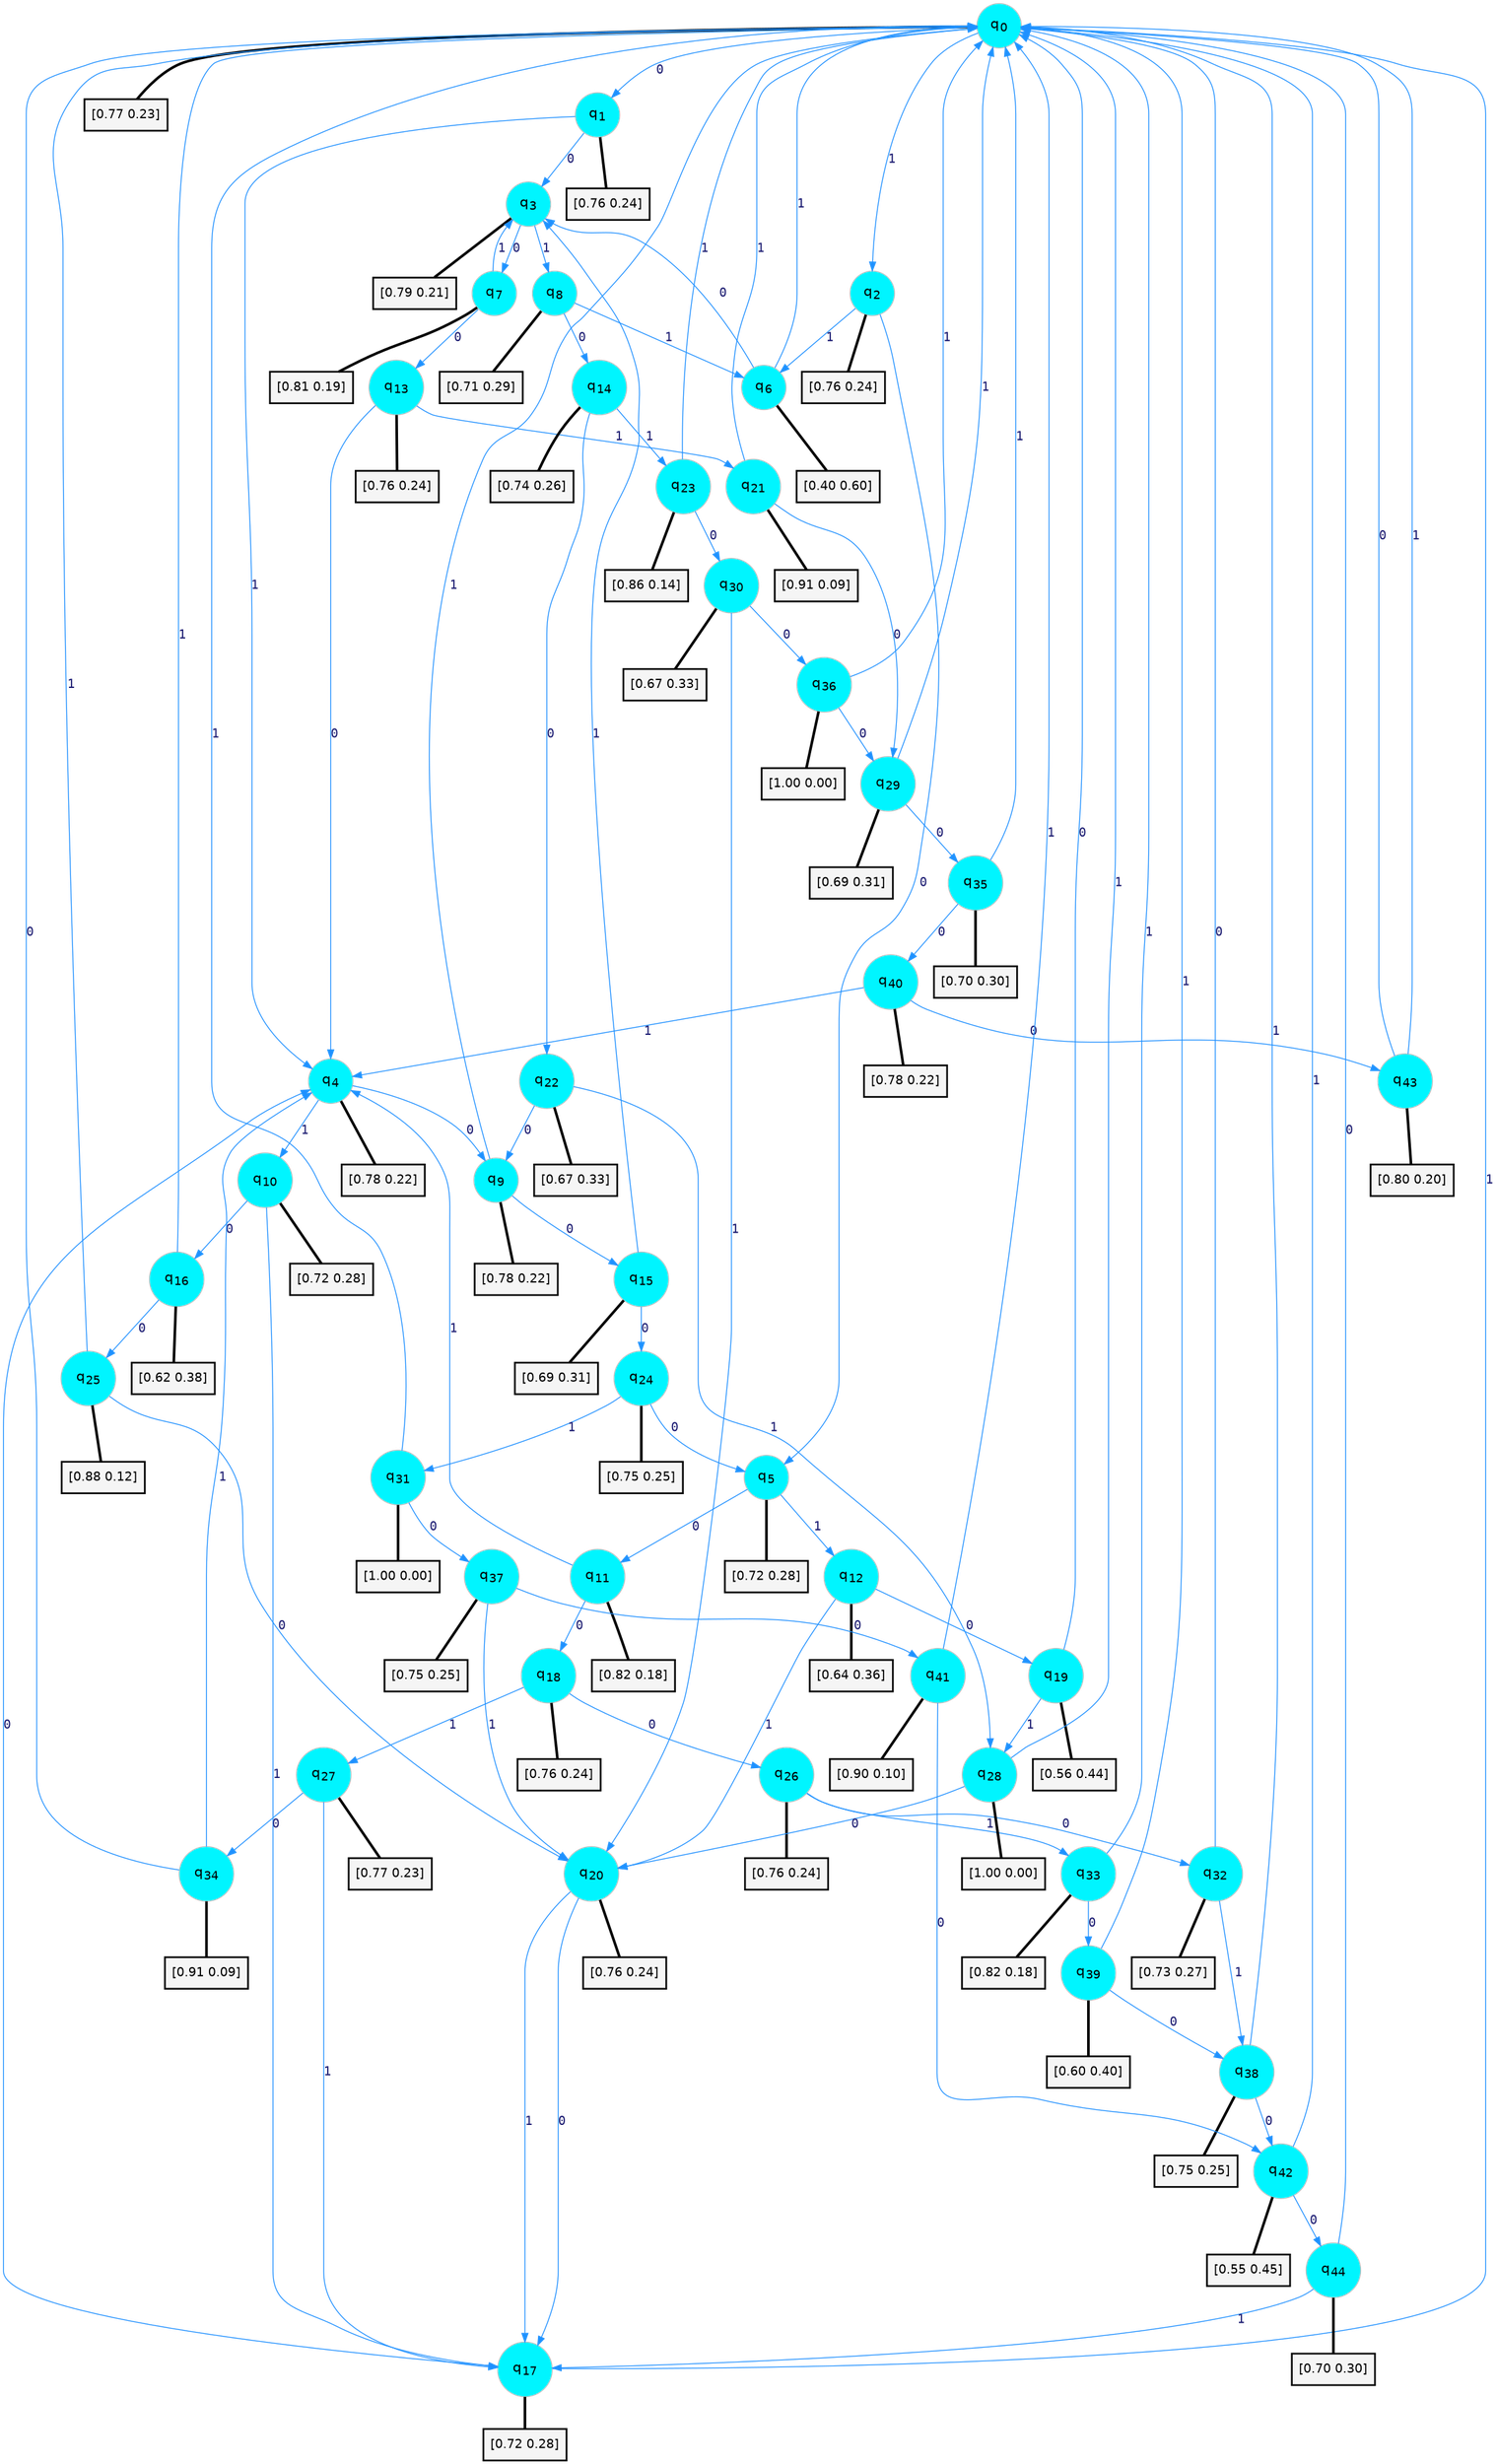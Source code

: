 digraph G {
graph [
bgcolor=transparent, dpi=300, rankdir=TD, size="40,25"];
node [
color=gray, fillcolor=turquoise1, fontcolor=black, fontname=Helvetica, fontsize=16, fontweight=bold, shape=circle, style=filled];
edge [
arrowsize=1, color=dodgerblue1, fontcolor=midnightblue, fontname=courier, fontweight=bold, penwidth=1, style=solid, weight=20];
0[label=<q<SUB>0</SUB>>];
1[label=<q<SUB>1</SUB>>];
2[label=<q<SUB>2</SUB>>];
3[label=<q<SUB>3</SUB>>];
4[label=<q<SUB>4</SUB>>];
5[label=<q<SUB>5</SUB>>];
6[label=<q<SUB>6</SUB>>];
7[label=<q<SUB>7</SUB>>];
8[label=<q<SUB>8</SUB>>];
9[label=<q<SUB>9</SUB>>];
10[label=<q<SUB>10</SUB>>];
11[label=<q<SUB>11</SUB>>];
12[label=<q<SUB>12</SUB>>];
13[label=<q<SUB>13</SUB>>];
14[label=<q<SUB>14</SUB>>];
15[label=<q<SUB>15</SUB>>];
16[label=<q<SUB>16</SUB>>];
17[label=<q<SUB>17</SUB>>];
18[label=<q<SUB>18</SUB>>];
19[label=<q<SUB>19</SUB>>];
20[label=<q<SUB>20</SUB>>];
21[label=<q<SUB>21</SUB>>];
22[label=<q<SUB>22</SUB>>];
23[label=<q<SUB>23</SUB>>];
24[label=<q<SUB>24</SUB>>];
25[label=<q<SUB>25</SUB>>];
26[label=<q<SUB>26</SUB>>];
27[label=<q<SUB>27</SUB>>];
28[label=<q<SUB>28</SUB>>];
29[label=<q<SUB>29</SUB>>];
30[label=<q<SUB>30</SUB>>];
31[label=<q<SUB>31</SUB>>];
32[label=<q<SUB>32</SUB>>];
33[label=<q<SUB>33</SUB>>];
34[label=<q<SUB>34</SUB>>];
35[label=<q<SUB>35</SUB>>];
36[label=<q<SUB>36</SUB>>];
37[label=<q<SUB>37</SUB>>];
38[label=<q<SUB>38</SUB>>];
39[label=<q<SUB>39</SUB>>];
40[label=<q<SUB>40</SUB>>];
41[label=<q<SUB>41</SUB>>];
42[label=<q<SUB>42</SUB>>];
43[label=<q<SUB>43</SUB>>];
44[label=<q<SUB>44</SUB>>];
45[label="[0.77 0.23]", shape=box,fontcolor=black, fontname=Helvetica, fontsize=14, penwidth=2, fillcolor=whitesmoke,color=black];
46[label="[0.76 0.24]", shape=box,fontcolor=black, fontname=Helvetica, fontsize=14, penwidth=2, fillcolor=whitesmoke,color=black];
47[label="[0.76 0.24]", shape=box,fontcolor=black, fontname=Helvetica, fontsize=14, penwidth=2, fillcolor=whitesmoke,color=black];
48[label="[0.79 0.21]", shape=box,fontcolor=black, fontname=Helvetica, fontsize=14, penwidth=2, fillcolor=whitesmoke,color=black];
49[label="[0.78 0.22]", shape=box,fontcolor=black, fontname=Helvetica, fontsize=14, penwidth=2, fillcolor=whitesmoke,color=black];
50[label="[0.72 0.28]", shape=box,fontcolor=black, fontname=Helvetica, fontsize=14, penwidth=2, fillcolor=whitesmoke,color=black];
51[label="[0.40 0.60]", shape=box,fontcolor=black, fontname=Helvetica, fontsize=14, penwidth=2, fillcolor=whitesmoke,color=black];
52[label="[0.81 0.19]", shape=box,fontcolor=black, fontname=Helvetica, fontsize=14, penwidth=2, fillcolor=whitesmoke,color=black];
53[label="[0.71 0.29]", shape=box,fontcolor=black, fontname=Helvetica, fontsize=14, penwidth=2, fillcolor=whitesmoke,color=black];
54[label="[0.78 0.22]", shape=box,fontcolor=black, fontname=Helvetica, fontsize=14, penwidth=2, fillcolor=whitesmoke,color=black];
55[label="[0.72 0.28]", shape=box,fontcolor=black, fontname=Helvetica, fontsize=14, penwidth=2, fillcolor=whitesmoke,color=black];
56[label="[0.82 0.18]", shape=box,fontcolor=black, fontname=Helvetica, fontsize=14, penwidth=2, fillcolor=whitesmoke,color=black];
57[label="[0.64 0.36]", shape=box,fontcolor=black, fontname=Helvetica, fontsize=14, penwidth=2, fillcolor=whitesmoke,color=black];
58[label="[0.76 0.24]", shape=box,fontcolor=black, fontname=Helvetica, fontsize=14, penwidth=2, fillcolor=whitesmoke,color=black];
59[label="[0.74 0.26]", shape=box,fontcolor=black, fontname=Helvetica, fontsize=14, penwidth=2, fillcolor=whitesmoke,color=black];
60[label="[0.69 0.31]", shape=box,fontcolor=black, fontname=Helvetica, fontsize=14, penwidth=2, fillcolor=whitesmoke,color=black];
61[label="[0.62 0.38]", shape=box,fontcolor=black, fontname=Helvetica, fontsize=14, penwidth=2, fillcolor=whitesmoke,color=black];
62[label="[0.72 0.28]", shape=box,fontcolor=black, fontname=Helvetica, fontsize=14, penwidth=2, fillcolor=whitesmoke,color=black];
63[label="[0.76 0.24]", shape=box,fontcolor=black, fontname=Helvetica, fontsize=14, penwidth=2, fillcolor=whitesmoke,color=black];
64[label="[0.56 0.44]", shape=box,fontcolor=black, fontname=Helvetica, fontsize=14, penwidth=2, fillcolor=whitesmoke,color=black];
65[label="[0.76 0.24]", shape=box,fontcolor=black, fontname=Helvetica, fontsize=14, penwidth=2, fillcolor=whitesmoke,color=black];
66[label="[0.91 0.09]", shape=box,fontcolor=black, fontname=Helvetica, fontsize=14, penwidth=2, fillcolor=whitesmoke,color=black];
67[label="[0.67 0.33]", shape=box,fontcolor=black, fontname=Helvetica, fontsize=14, penwidth=2, fillcolor=whitesmoke,color=black];
68[label="[0.86 0.14]", shape=box,fontcolor=black, fontname=Helvetica, fontsize=14, penwidth=2, fillcolor=whitesmoke,color=black];
69[label="[0.75 0.25]", shape=box,fontcolor=black, fontname=Helvetica, fontsize=14, penwidth=2, fillcolor=whitesmoke,color=black];
70[label="[0.88 0.12]", shape=box,fontcolor=black, fontname=Helvetica, fontsize=14, penwidth=2, fillcolor=whitesmoke,color=black];
71[label="[0.76 0.24]", shape=box,fontcolor=black, fontname=Helvetica, fontsize=14, penwidth=2, fillcolor=whitesmoke,color=black];
72[label="[0.77 0.23]", shape=box,fontcolor=black, fontname=Helvetica, fontsize=14, penwidth=2, fillcolor=whitesmoke,color=black];
73[label="[1.00 0.00]", shape=box,fontcolor=black, fontname=Helvetica, fontsize=14, penwidth=2, fillcolor=whitesmoke,color=black];
74[label="[0.69 0.31]", shape=box,fontcolor=black, fontname=Helvetica, fontsize=14, penwidth=2, fillcolor=whitesmoke,color=black];
75[label="[0.67 0.33]", shape=box,fontcolor=black, fontname=Helvetica, fontsize=14, penwidth=2, fillcolor=whitesmoke,color=black];
76[label="[1.00 0.00]", shape=box,fontcolor=black, fontname=Helvetica, fontsize=14, penwidth=2, fillcolor=whitesmoke,color=black];
77[label="[0.73 0.27]", shape=box,fontcolor=black, fontname=Helvetica, fontsize=14, penwidth=2, fillcolor=whitesmoke,color=black];
78[label="[0.82 0.18]", shape=box,fontcolor=black, fontname=Helvetica, fontsize=14, penwidth=2, fillcolor=whitesmoke,color=black];
79[label="[0.91 0.09]", shape=box,fontcolor=black, fontname=Helvetica, fontsize=14, penwidth=2, fillcolor=whitesmoke,color=black];
80[label="[0.70 0.30]", shape=box,fontcolor=black, fontname=Helvetica, fontsize=14, penwidth=2, fillcolor=whitesmoke,color=black];
81[label="[1.00 0.00]", shape=box,fontcolor=black, fontname=Helvetica, fontsize=14, penwidth=2, fillcolor=whitesmoke,color=black];
82[label="[0.75 0.25]", shape=box,fontcolor=black, fontname=Helvetica, fontsize=14, penwidth=2, fillcolor=whitesmoke,color=black];
83[label="[0.75 0.25]", shape=box,fontcolor=black, fontname=Helvetica, fontsize=14, penwidth=2, fillcolor=whitesmoke,color=black];
84[label="[0.60 0.40]", shape=box,fontcolor=black, fontname=Helvetica, fontsize=14, penwidth=2, fillcolor=whitesmoke,color=black];
85[label="[0.78 0.22]", shape=box,fontcolor=black, fontname=Helvetica, fontsize=14, penwidth=2, fillcolor=whitesmoke,color=black];
86[label="[0.90 0.10]", shape=box,fontcolor=black, fontname=Helvetica, fontsize=14, penwidth=2, fillcolor=whitesmoke,color=black];
87[label="[0.55 0.45]", shape=box,fontcolor=black, fontname=Helvetica, fontsize=14, penwidth=2, fillcolor=whitesmoke,color=black];
88[label="[0.80 0.20]", shape=box,fontcolor=black, fontname=Helvetica, fontsize=14, penwidth=2, fillcolor=whitesmoke,color=black];
89[label="[0.70 0.30]", shape=box,fontcolor=black, fontname=Helvetica, fontsize=14, penwidth=2, fillcolor=whitesmoke,color=black];
0->1 [label=0];
0->2 [label=1];
0->45 [arrowhead=none, penwidth=3,color=black];
1->3 [label=0];
1->4 [label=1];
1->46 [arrowhead=none, penwidth=3,color=black];
2->5 [label=0];
2->6 [label=1];
2->47 [arrowhead=none, penwidth=3,color=black];
3->7 [label=0];
3->8 [label=1];
3->48 [arrowhead=none, penwidth=3,color=black];
4->9 [label=0];
4->10 [label=1];
4->49 [arrowhead=none, penwidth=3,color=black];
5->11 [label=0];
5->12 [label=1];
5->50 [arrowhead=none, penwidth=3,color=black];
6->3 [label=0];
6->0 [label=1];
6->51 [arrowhead=none, penwidth=3,color=black];
7->13 [label=0];
7->3 [label=1];
7->52 [arrowhead=none, penwidth=3,color=black];
8->14 [label=0];
8->6 [label=1];
8->53 [arrowhead=none, penwidth=3,color=black];
9->15 [label=0];
9->0 [label=1];
9->54 [arrowhead=none, penwidth=3,color=black];
10->16 [label=0];
10->17 [label=1];
10->55 [arrowhead=none, penwidth=3,color=black];
11->18 [label=0];
11->4 [label=1];
11->56 [arrowhead=none, penwidth=3,color=black];
12->19 [label=0];
12->20 [label=1];
12->57 [arrowhead=none, penwidth=3,color=black];
13->4 [label=0];
13->21 [label=1];
13->58 [arrowhead=none, penwidth=3,color=black];
14->22 [label=0];
14->23 [label=1];
14->59 [arrowhead=none, penwidth=3,color=black];
15->24 [label=0];
15->3 [label=1];
15->60 [arrowhead=none, penwidth=3,color=black];
16->25 [label=0];
16->0 [label=1];
16->61 [arrowhead=none, penwidth=3,color=black];
17->4 [label=0];
17->0 [label=1];
17->62 [arrowhead=none, penwidth=3,color=black];
18->26 [label=0];
18->27 [label=1];
18->63 [arrowhead=none, penwidth=3,color=black];
19->0 [label=0];
19->28 [label=1];
19->64 [arrowhead=none, penwidth=3,color=black];
20->17 [label=0];
20->17 [label=1];
20->65 [arrowhead=none, penwidth=3,color=black];
21->29 [label=0];
21->0 [label=1];
21->66 [arrowhead=none, penwidth=3,color=black];
22->9 [label=0];
22->28 [label=1];
22->67 [arrowhead=none, penwidth=3,color=black];
23->30 [label=0];
23->0 [label=1];
23->68 [arrowhead=none, penwidth=3,color=black];
24->5 [label=0];
24->31 [label=1];
24->69 [arrowhead=none, penwidth=3,color=black];
25->20 [label=0];
25->0 [label=1];
25->70 [arrowhead=none, penwidth=3,color=black];
26->32 [label=0];
26->33 [label=1];
26->71 [arrowhead=none, penwidth=3,color=black];
27->34 [label=0];
27->17 [label=1];
27->72 [arrowhead=none, penwidth=3,color=black];
28->20 [label=0];
28->0 [label=1];
28->73 [arrowhead=none, penwidth=3,color=black];
29->35 [label=0];
29->0 [label=1];
29->74 [arrowhead=none, penwidth=3,color=black];
30->36 [label=0];
30->20 [label=1];
30->75 [arrowhead=none, penwidth=3,color=black];
31->37 [label=0];
31->0 [label=1];
31->76 [arrowhead=none, penwidth=3,color=black];
32->0 [label=0];
32->38 [label=1];
32->77 [arrowhead=none, penwidth=3,color=black];
33->39 [label=0];
33->0 [label=1];
33->78 [arrowhead=none, penwidth=3,color=black];
34->0 [label=0];
34->4 [label=1];
34->79 [arrowhead=none, penwidth=3,color=black];
35->40 [label=0];
35->0 [label=1];
35->80 [arrowhead=none, penwidth=3,color=black];
36->29 [label=0];
36->0 [label=1];
36->81 [arrowhead=none, penwidth=3,color=black];
37->41 [label=0];
37->20 [label=1];
37->82 [arrowhead=none, penwidth=3,color=black];
38->42 [label=0];
38->0 [label=1];
38->83 [arrowhead=none, penwidth=3,color=black];
39->38 [label=0];
39->0 [label=1];
39->84 [arrowhead=none, penwidth=3,color=black];
40->43 [label=0];
40->4 [label=1];
40->85 [arrowhead=none, penwidth=3,color=black];
41->42 [label=0];
41->0 [label=1];
41->86 [arrowhead=none, penwidth=3,color=black];
42->44 [label=0];
42->0 [label=1];
42->87 [arrowhead=none, penwidth=3,color=black];
43->0 [label=0];
43->0 [label=1];
43->88 [arrowhead=none, penwidth=3,color=black];
44->0 [label=0];
44->17 [label=1];
44->89 [arrowhead=none, penwidth=3,color=black];
}

